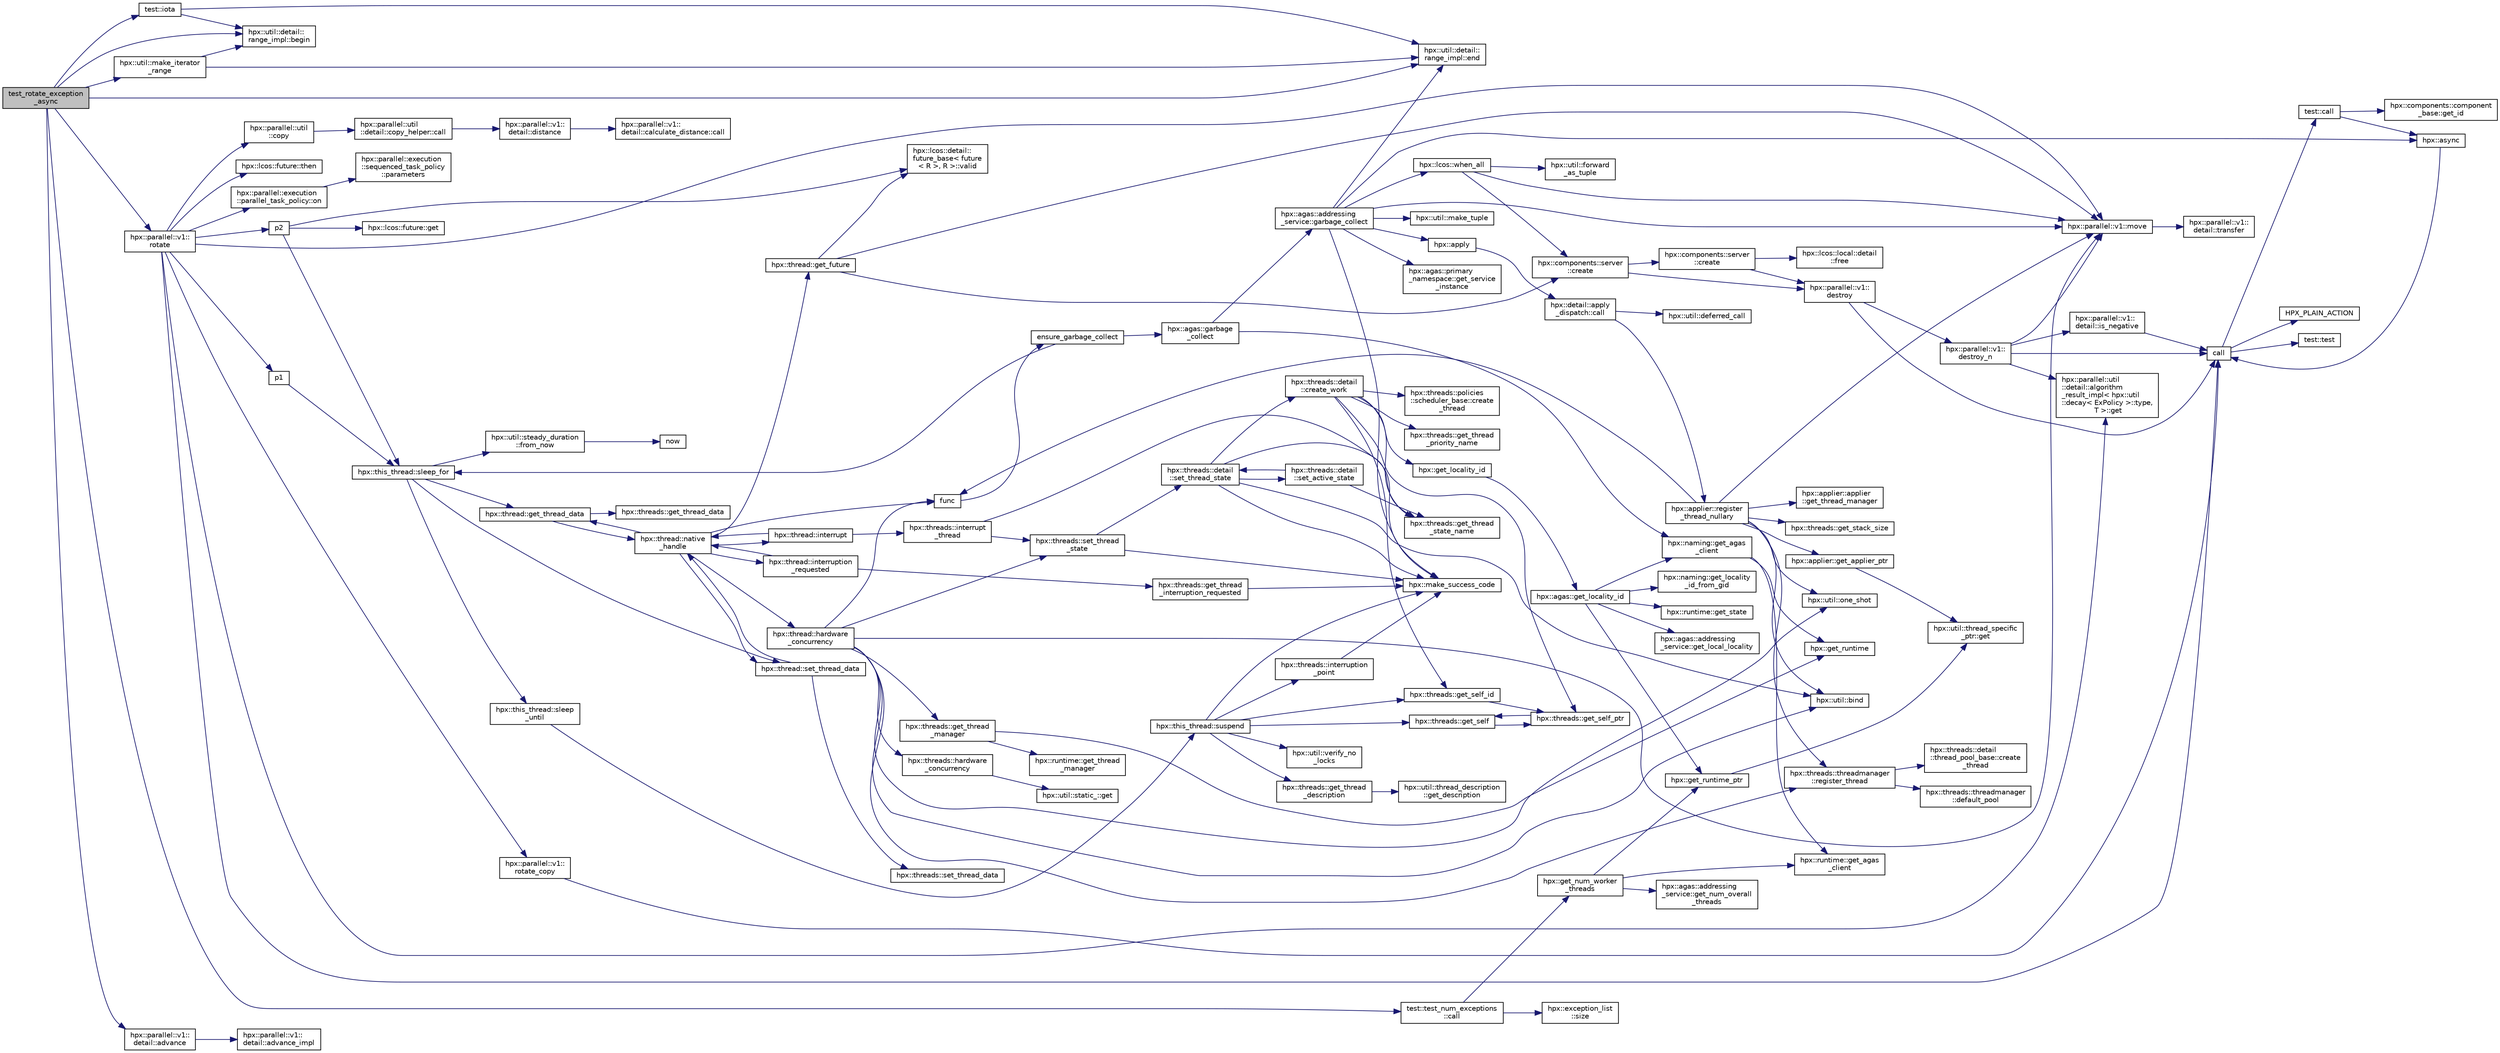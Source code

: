 digraph "test_rotate_exception_async"
{
  edge [fontname="Helvetica",fontsize="10",labelfontname="Helvetica",labelfontsize="10"];
  node [fontname="Helvetica",fontsize="10",shape=record];
  rankdir="LR";
  Node950 [label="test_rotate_exception\l_async",height=0.2,width=0.4,color="black", fillcolor="grey75", style="filled", fontcolor="black"];
  Node950 -> Node951 [color="midnightblue",fontsize="10",style="solid",fontname="Helvetica"];
  Node951 [label="test::iota",height=0.2,width=0.4,color="black", fillcolor="white", style="filled",URL="$df/d04/namespacetest.html#abdbbc37e6fb67287495e853a554c493a"];
  Node951 -> Node952 [color="midnightblue",fontsize="10",style="solid",fontname="Helvetica"];
  Node952 [label="hpx::util::detail::\lrange_impl::begin",height=0.2,width=0.4,color="black", fillcolor="white", style="filled",URL="$d4/d4a/namespacehpx_1_1util_1_1detail_1_1range__impl.html#a31e165df2b865cdd961f35ce938db41a"];
  Node951 -> Node953 [color="midnightblue",fontsize="10",style="solid",fontname="Helvetica"];
  Node953 [label="hpx::util::detail::\lrange_impl::end",height=0.2,width=0.4,color="black", fillcolor="white", style="filled",URL="$d4/d4a/namespacehpx_1_1util_1_1detail_1_1range__impl.html#afb2ea48b0902f52ee4d8b764807b4316"];
  Node950 -> Node952 [color="midnightblue",fontsize="10",style="solid",fontname="Helvetica"];
  Node950 -> Node953 [color="midnightblue",fontsize="10",style="solid",fontname="Helvetica"];
  Node950 -> Node954 [color="midnightblue",fontsize="10",style="solid",fontname="Helvetica"];
  Node954 [label="hpx::parallel::v1::\ldetail::advance",height=0.2,width=0.4,color="black", fillcolor="white", style="filled",URL="$d2/ddd/namespacehpx_1_1parallel_1_1v1_1_1detail.html#ad9fca7bce7b3e3c32302967ffc1fb4a4"];
  Node954 -> Node955 [color="midnightblue",fontsize="10",style="solid",fontname="Helvetica"];
  Node955 [label="hpx::parallel::v1::\ldetail::advance_impl",height=0.2,width=0.4,color="black", fillcolor="white", style="filled",URL="$d2/ddd/namespacehpx_1_1parallel_1_1v1_1_1detail.html#ad4fa62ca115927187e4063b65ee5f317"];
  Node950 -> Node956 [color="midnightblue",fontsize="10",style="solid",fontname="Helvetica"];
  Node956 [label="hpx::parallel::v1::\lrotate",height=0.2,width=0.4,color="black", fillcolor="white", style="filled",URL="$db/db9/namespacehpx_1_1parallel_1_1v1.html#a1186b3f6aa7198ada6c81f987e08f85b"];
  Node956 -> Node957 [color="midnightblue",fontsize="10",style="solid",fontname="Helvetica"];
  Node957 [label="call",height=0.2,width=0.4,color="black", fillcolor="white", style="filled",URL="$d2/d67/promise__1620_8cpp.html#a58357f0b82bc761e1d0b9091ed563a70"];
  Node957 -> Node958 [color="midnightblue",fontsize="10",style="solid",fontname="Helvetica"];
  Node958 [label="test::test",height=0.2,width=0.4,color="black", fillcolor="white", style="filled",URL="$d8/d89/structtest.html#ab42d5ece712d716b04cb3f686f297a26"];
  Node957 -> Node959 [color="midnightblue",fontsize="10",style="solid",fontname="Helvetica"];
  Node959 [label="HPX_PLAIN_ACTION",height=0.2,width=0.4,color="black", fillcolor="white", style="filled",URL="$d2/d67/promise__1620_8cpp.html#ab96aab827a4b1fcaf66cfe0ba83fef23"];
  Node957 -> Node960 [color="midnightblue",fontsize="10",style="solid",fontname="Helvetica"];
  Node960 [label="test::call",height=0.2,width=0.4,color="black", fillcolor="white", style="filled",URL="$d8/d89/structtest.html#aeb29e7ed6518b9426ccf1344c52620ae"];
  Node960 -> Node961 [color="midnightblue",fontsize="10",style="solid",fontname="Helvetica"];
  Node961 [label="hpx::async",height=0.2,width=0.4,color="black", fillcolor="white", style="filled",URL="$d8/d83/namespacehpx.html#acb7d8e37b73b823956ce144f9a57eaa4"];
  Node961 -> Node957 [color="midnightblue",fontsize="10",style="solid",fontname="Helvetica"];
  Node960 -> Node962 [color="midnightblue",fontsize="10",style="solid",fontname="Helvetica"];
  Node962 [label="hpx::components::component\l_base::get_id",height=0.2,width=0.4,color="black", fillcolor="white", style="filled",URL="$d2/de6/classhpx_1_1components_1_1component__base.html#a4c8fd93514039bdf01c48d66d82b19cd"];
  Node956 -> Node963 [color="midnightblue",fontsize="10",style="solid",fontname="Helvetica"];
  Node963 [label="p1",height=0.2,width=0.4,color="black", fillcolor="white", style="filled",URL="$df/da5/future__then_8cpp.html#a8978a24b044bacf963e33824a4c1ac98"];
  Node963 -> Node964 [color="midnightblue",fontsize="10",style="solid",fontname="Helvetica"];
  Node964 [label="hpx::this_thread::sleep_for",height=0.2,width=0.4,color="black", fillcolor="white", style="filled",URL="$d9/d52/namespacehpx_1_1this__thread.html#afc042a5a5fa52eef2d1d177a343435cf"];
  Node964 -> Node965 [color="midnightblue",fontsize="10",style="solid",fontname="Helvetica"];
  Node965 [label="hpx::this_thread::sleep\l_until",height=0.2,width=0.4,color="black", fillcolor="white", style="filled",URL="$d9/d52/namespacehpx_1_1this__thread.html#ae12a853980115b23ff0ab8ca06622658"];
  Node965 -> Node966 [color="midnightblue",fontsize="10",style="solid",fontname="Helvetica"];
  Node966 [label="hpx::this_thread::suspend",height=0.2,width=0.4,color="black", fillcolor="white", style="filled",URL="$d9/d52/namespacehpx_1_1this__thread.html#aca220026fb3014c0881d129fe31c0073"];
  Node966 -> Node967 [color="midnightblue",fontsize="10",style="solid",fontname="Helvetica"];
  Node967 [label="hpx::threads::get_self",height=0.2,width=0.4,color="black", fillcolor="white", style="filled",URL="$d7/d28/namespacehpx_1_1threads.html#a07daf4d6d29233f20d66d41ab7b5b8e8"];
  Node967 -> Node968 [color="midnightblue",fontsize="10",style="solid",fontname="Helvetica"];
  Node968 [label="hpx::threads::get_self_ptr",height=0.2,width=0.4,color="black", fillcolor="white", style="filled",URL="$d7/d28/namespacehpx_1_1threads.html#a22877ae347ad884cde3a51397dad6c53"];
  Node968 -> Node967 [color="midnightblue",fontsize="10",style="solid",fontname="Helvetica"];
  Node966 -> Node969 [color="midnightblue",fontsize="10",style="solid",fontname="Helvetica"];
  Node969 [label="hpx::threads::get_self_id",height=0.2,width=0.4,color="black", fillcolor="white", style="filled",URL="$d7/d28/namespacehpx_1_1threads.html#afafe0f900b9fac3d4ed3c747625c1cfe"];
  Node969 -> Node968 [color="midnightblue",fontsize="10",style="solid",fontname="Helvetica"];
  Node966 -> Node970 [color="midnightblue",fontsize="10",style="solid",fontname="Helvetica"];
  Node970 [label="hpx::threads::interruption\l_point",height=0.2,width=0.4,color="black", fillcolor="white", style="filled",URL="$d7/d28/namespacehpx_1_1threads.html#ada6ec56a12b050707311d8c628089059"];
  Node970 -> Node971 [color="midnightblue",fontsize="10",style="solid",fontname="Helvetica"];
  Node971 [label="hpx::make_success_code",height=0.2,width=0.4,color="black", fillcolor="white", style="filled",URL="$d8/d83/namespacehpx.html#a0e8512a8f49e2a6c8185061181419d8f",tooltip="Returns error_code(hpx::success, \"success\", mode). "];
  Node966 -> Node972 [color="midnightblue",fontsize="10",style="solid",fontname="Helvetica"];
  Node972 [label="hpx::util::verify_no\l_locks",height=0.2,width=0.4,color="black", fillcolor="white", style="filled",URL="$df/dad/namespacehpx_1_1util.html#ae0e1837ee6f09b79b26c2e788d2e9fc9"];
  Node966 -> Node973 [color="midnightblue",fontsize="10",style="solid",fontname="Helvetica"];
  Node973 [label="hpx::threads::get_thread\l_description",height=0.2,width=0.4,color="black", fillcolor="white", style="filled",URL="$d7/d28/namespacehpx_1_1threads.html#a42fc18a7a680f4e8bc633a4b4c956701"];
  Node973 -> Node974 [color="midnightblue",fontsize="10",style="solid",fontname="Helvetica"];
  Node974 [label="hpx::util::thread_description\l::get_description",height=0.2,width=0.4,color="black", fillcolor="white", style="filled",URL="$df/d9e/structhpx_1_1util_1_1thread__description.html#a8c834e14eca6eb228188022577f9f952"];
  Node966 -> Node971 [color="midnightblue",fontsize="10",style="solid",fontname="Helvetica"];
  Node964 -> Node975 [color="midnightblue",fontsize="10",style="solid",fontname="Helvetica"];
  Node975 [label="hpx::util::steady_duration\l::from_now",height=0.2,width=0.4,color="black", fillcolor="white", style="filled",URL="$d9/d4f/classhpx_1_1util_1_1steady__duration.html#a0132206d767cd0f7395507b40111a153"];
  Node975 -> Node976 [color="midnightblue",fontsize="10",style="solid",fontname="Helvetica"];
  Node976 [label="now",height=0.2,width=0.4,color="black", fillcolor="white", style="filled",URL="$de/db3/1d__stencil__1__omp_8cpp.html#a89e9667753dccfac455bd37a7a3a7b16"];
  Node964 -> Node977 [color="midnightblue",fontsize="10",style="solid",fontname="Helvetica"];
  Node977 [label="hpx::thread::get_thread_data",height=0.2,width=0.4,color="black", fillcolor="white", style="filled",URL="$de/d9b/classhpx_1_1thread.html#a4535ef82cec3b953d2c941d20e3e3904"];
  Node977 -> Node978 [color="midnightblue",fontsize="10",style="solid",fontname="Helvetica"];
  Node978 [label="hpx::threads::get_thread_data",height=0.2,width=0.4,color="black", fillcolor="white", style="filled",URL="$d7/d28/namespacehpx_1_1threads.html#a8737931ff6303807225f735b2b384ae4"];
  Node977 -> Node979 [color="midnightblue",fontsize="10",style="solid",fontname="Helvetica"];
  Node979 [label="hpx::thread::native\l_handle",height=0.2,width=0.4,color="black", fillcolor="white", style="filled",URL="$de/d9b/classhpx_1_1thread.html#acf48190d264ab64c1c4ec99d0b421b5a"];
  Node979 -> Node980 [color="midnightblue",fontsize="10",style="solid",fontname="Helvetica"];
  Node980 [label="hpx::thread::hardware\l_concurrency",height=0.2,width=0.4,color="black", fillcolor="white", style="filled",URL="$de/d9b/classhpx_1_1thread.html#a8e4fff210e02485ba493bc3a2a956c03"];
  Node980 -> Node981 [color="midnightblue",fontsize="10",style="solid",fontname="Helvetica"];
  Node981 [label="hpx::threads::hardware\l_concurrency",height=0.2,width=0.4,color="black", fillcolor="white", style="filled",URL="$d7/d28/namespacehpx_1_1threads.html#aa8752a235478d2ad7b5ac467b63ab527"];
  Node981 -> Node982 [color="midnightblue",fontsize="10",style="solid",fontname="Helvetica"];
  Node982 [label="hpx::util::static_::get",height=0.2,width=0.4,color="black", fillcolor="white", style="filled",URL="$d3/dbb/structhpx_1_1util_1_1static__.html#a2967c633948a3bf17a3b5405ef5a8318"];
  Node980 -> Node983 [color="midnightblue",fontsize="10",style="solid",fontname="Helvetica"];
  Node983 [label="func",height=0.2,width=0.4,color="black", fillcolor="white", style="filled",URL="$d8/dfd/id__type__ref__counting__1032_8cpp.html#ab811b86ea5107ffb3351fcaa29d2c652"];
  Node983 -> Node984 [color="midnightblue",fontsize="10",style="solid",fontname="Helvetica"];
  Node984 [label="ensure_garbage_collect",height=0.2,width=0.4,color="black", fillcolor="white", style="filled",URL="$d8/dfd/id__type__ref__counting__1032_8cpp.html#a5264b94bf7c262ac0e521fb290d476d5"];
  Node984 -> Node964 [color="midnightblue",fontsize="10",style="solid",fontname="Helvetica"];
  Node984 -> Node985 [color="midnightblue",fontsize="10",style="solid",fontname="Helvetica"];
  Node985 [label="hpx::agas::garbage\l_collect",height=0.2,width=0.4,color="black", fillcolor="white", style="filled",URL="$dc/d54/namespacehpx_1_1agas.html#a951337adc4f9bd6df00a50737468e911"];
  Node985 -> Node986 [color="midnightblue",fontsize="10",style="solid",fontname="Helvetica"];
  Node986 [label="hpx::naming::get_agas\l_client",height=0.2,width=0.4,color="black", fillcolor="white", style="filled",URL="$d4/dc9/namespacehpx_1_1naming.html#a0408fffd5d34b620712a801b0ae3b032"];
  Node986 -> Node987 [color="midnightblue",fontsize="10",style="solid",fontname="Helvetica"];
  Node987 [label="hpx::get_runtime",height=0.2,width=0.4,color="black", fillcolor="white", style="filled",URL="$d8/d83/namespacehpx.html#aef902cc6c7dd3b9fbadf34d1e850a070"];
  Node986 -> Node988 [color="midnightblue",fontsize="10",style="solid",fontname="Helvetica"];
  Node988 [label="hpx::runtime::get_agas\l_client",height=0.2,width=0.4,color="black", fillcolor="white", style="filled",URL="$d0/d7b/classhpx_1_1runtime.html#aeb5dddd30d6b9861669af8ad44d1a96a"];
  Node985 -> Node989 [color="midnightblue",fontsize="10",style="solid",fontname="Helvetica"];
  Node989 [label="hpx::agas::addressing\l_service::garbage_collect",height=0.2,width=0.4,color="black", fillcolor="white", style="filled",URL="$db/d58/structhpx_1_1agas_1_1addressing__service.html#a87dcae0eacf6e62d5103ebf516d86f63"];
  Node989 -> Node971 [color="midnightblue",fontsize="10",style="solid",fontname="Helvetica"];
  Node989 -> Node990 [color="midnightblue",fontsize="10",style="solid",fontname="Helvetica"];
  Node990 [label="hpx::agas::primary\l_namespace::get_service\l_instance",height=0.2,width=0.4,color="black", fillcolor="white", style="filled",URL="$d1/d43/structhpx_1_1agas_1_1primary__namespace.html#a7630ff0f30ff8c23b13b4672c5350e2e"];
  Node989 -> Node991 [color="midnightblue",fontsize="10",style="solid",fontname="Helvetica"];
  Node991 [label="hpx::util::make_tuple",height=0.2,width=0.4,color="black", fillcolor="white", style="filled",URL="$df/dad/namespacehpx_1_1util.html#a06fa74211a987d208e013f400a9f5328"];
  Node989 -> Node953 [color="midnightblue",fontsize="10",style="solid",fontname="Helvetica"];
  Node989 -> Node992 [color="midnightblue",fontsize="10",style="solid",fontname="Helvetica"];
  Node992 [label="hpx::apply",height=0.2,width=0.4,color="black", fillcolor="white", style="filled",URL="$d8/d83/namespacehpx.html#aa87762f0db0731d385f3fdfdb25d59fc"];
  Node992 -> Node993 [color="midnightblue",fontsize="10",style="solid",fontname="Helvetica"];
  Node993 [label="hpx::detail::apply\l_dispatch::call",height=0.2,width=0.4,color="black", fillcolor="white", style="filled",URL="$db/de8/structhpx_1_1detail_1_1apply__dispatch.html#a0755fab16d281e74bcff0f8045be9459"];
  Node993 -> Node994 [color="midnightblue",fontsize="10",style="solid",fontname="Helvetica"];
  Node994 [label="hpx::applier::register\l_thread_nullary",height=0.2,width=0.4,color="black", fillcolor="white", style="filled",URL="$d8/dcb/namespacehpx_1_1applier.html#a401cd1145927e58d74d1eb52aaccd936"];
  Node994 -> Node995 [color="midnightblue",fontsize="10",style="solid",fontname="Helvetica"];
  Node995 [label="hpx::applier::get_applier_ptr",height=0.2,width=0.4,color="black", fillcolor="white", style="filled",URL="$d8/dcb/namespacehpx_1_1applier.html#a617483cf2b77ad3a0aa428ade7b35299"];
  Node995 -> Node996 [color="midnightblue",fontsize="10",style="solid",fontname="Helvetica"];
  Node996 [label="hpx::util::thread_specific\l_ptr::get",height=0.2,width=0.4,color="black", fillcolor="white", style="filled",URL="$d4/d4c/structhpx_1_1util_1_1thread__specific__ptr.html#a3b27d8520710478aa41d1f74206bdba9"];
  Node994 -> Node983 [color="midnightblue",fontsize="10",style="solid",fontname="Helvetica"];
  Node994 -> Node997 [color="midnightblue",fontsize="10",style="solid",fontname="Helvetica"];
  Node997 [label="hpx::util::bind",height=0.2,width=0.4,color="black", fillcolor="white", style="filled",URL="$df/dad/namespacehpx_1_1util.html#ad844caedf82a0173d6909d910c3e48c6"];
  Node994 -> Node998 [color="midnightblue",fontsize="10",style="solid",fontname="Helvetica"];
  Node998 [label="hpx::util::one_shot",height=0.2,width=0.4,color="black", fillcolor="white", style="filled",URL="$df/dad/namespacehpx_1_1util.html#a273e61be42a72415291e0ec0a4f28c7a"];
  Node994 -> Node999 [color="midnightblue",fontsize="10",style="solid",fontname="Helvetica"];
  Node999 [label="hpx::parallel::v1::move",height=0.2,width=0.4,color="black", fillcolor="white", style="filled",URL="$db/db9/namespacehpx_1_1parallel_1_1v1.html#aa7c4ede081ce786c9d1eb1adff495cfc"];
  Node999 -> Node1000 [color="midnightblue",fontsize="10",style="solid",fontname="Helvetica"];
  Node1000 [label="hpx::parallel::v1::\ldetail::transfer",height=0.2,width=0.4,color="black", fillcolor="white", style="filled",URL="$d2/ddd/namespacehpx_1_1parallel_1_1v1_1_1detail.html#ab1b56a05e1885ca7cc7ffa1804dd2f3c"];
  Node994 -> Node1001 [color="midnightblue",fontsize="10",style="solid",fontname="Helvetica"];
  Node1001 [label="hpx::threads::get_stack_size",height=0.2,width=0.4,color="black", fillcolor="white", style="filled",URL="$d7/d28/namespacehpx_1_1threads.html#af597241b3c2785150be206737ca04aa6",tooltip="The get_stack_size function is part of the thread related API. It. "];
  Node994 -> Node1002 [color="midnightblue",fontsize="10",style="solid",fontname="Helvetica"];
  Node1002 [label="hpx::applier::applier\l::get_thread_manager",height=0.2,width=0.4,color="black", fillcolor="white", style="filled",URL="$da/dcb/classhpx_1_1applier_1_1applier.html#acc36d583973701e573be39da97bba866",tooltip="Access the thread-manager instance associated with this applier. "];
  Node994 -> Node1003 [color="midnightblue",fontsize="10",style="solid",fontname="Helvetica"];
  Node1003 [label="hpx::threads::threadmanager\l::register_thread",height=0.2,width=0.4,color="black", fillcolor="white", style="filled",URL="$d5/daa/classhpx_1_1threads_1_1threadmanager.html#a7f79c7578e08a60ca45eb276ce8133d8"];
  Node1003 -> Node1004 [color="midnightblue",fontsize="10",style="solid",fontname="Helvetica"];
  Node1004 [label="hpx::threads::threadmanager\l::default_pool",height=0.2,width=0.4,color="black", fillcolor="white", style="filled",URL="$d5/daa/classhpx_1_1threads_1_1threadmanager.html#a851f067d03b5dd1c5e6a9a6a841e05df"];
  Node1003 -> Node1005 [color="midnightblue",fontsize="10",style="solid",fontname="Helvetica"];
  Node1005 [label="hpx::threads::detail\l::thread_pool_base::create\l_thread",height=0.2,width=0.4,color="black", fillcolor="white", style="filled",URL="$de/dae/classhpx_1_1threads_1_1detail_1_1thread__pool__base.html#ad35d3779eef6f4528e62a26d71b34b34"];
  Node993 -> Node1006 [color="midnightblue",fontsize="10",style="solid",fontname="Helvetica"];
  Node1006 [label="hpx::util::deferred_call",height=0.2,width=0.4,color="black", fillcolor="white", style="filled",URL="$df/dad/namespacehpx_1_1util.html#acdded623c658a7a3436f7e76bc9d881c"];
  Node989 -> Node999 [color="midnightblue",fontsize="10",style="solid",fontname="Helvetica"];
  Node989 -> Node961 [color="midnightblue",fontsize="10",style="solid",fontname="Helvetica"];
  Node989 -> Node1007 [color="midnightblue",fontsize="10",style="solid",fontname="Helvetica"];
  Node1007 [label="hpx::lcos::when_all",height=0.2,width=0.4,color="black", fillcolor="white", style="filled",URL="$d2/dc9/namespacehpx_1_1lcos.html#a1a6fb024d8690923fb185d5aee204d54"];
  Node1007 -> Node1008 [color="midnightblue",fontsize="10",style="solid",fontname="Helvetica"];
  Node1008 [label="hpx::util::forward\l_as_tuple",height=0.2,width=0.4,color="black", fillcolor="white", style="filled",URL="$df/dad/namespacehpx_1_1util.html#ab7c31e3f24c3302a4f67b6735a6fa597"];
  Node1007 -> Node999 [color="midnightblue",fontsize="10",style="solid",fontname="Helvetica"];
  Node1007 -> Node1009 [color="midnightblue",fontsize="10",style="solid",fontname="Helvetica"];
  Node1009 [label="hpx::components::server\l::create",height=0.2,width=0.4,color="black", fillcolor="white", style="filled",URL="$d2/da2/namespacehpx_1_1components_1_1server.html#ac776c89f3d68ceb910e8cee9fa937ab4",tooltip="Create arrays of components using their default constructor. "];
  Node1009 -> Node1010 [color="midnightblue",fontsize="10",style="solid",fontname="Helvetica"];
  Node1010 [label="hpx::components::server\l::create",height=0.2,width=0.4,color="black", fillcolor="white", style="filled",URL="$d2/da2/namespacehpx_1_1components_1_1server.html#a77d26de181c97b444565e230577981bd"];
  Node1010 -> Node1011 [color="midnightblue",fontsize="10",style="solid",fontname="Helvetica"];
  Node1011 [label="hpx::lcos::local::detail\l::free",height=0.2,width=0.4,color="black", fillcolor="white", style="filled",URL="$d4/dcb/namespacehpx_1_1lcos_1_1local_1_1detail.html#a55a940f019734e9bb045dc123cd80e48"];
  Node1010 -> Node1012 [color="midnightblue",fontsize="10",style="solid",fontname="Helvetica"];
  Node1012 [label="hpx::parallel::v1::\ldestroy",height=0.2,width=0.4,color="black", fillcolor="white", style="filled",URL="$db/db9/namespacehpx_1_1parallel_1_1v1.html#acf303558375048e8a7cc9a2c2e09477f"];
  Node1012 -> Node957 [color="midnightblue",fontsize="10",style="solid",fontname="Helvetica"];
  Node1012 -> Node1013 [color="midnightblue",fontsize="10",style="solid",fontname="Helvetica"];
  Node1013 [label="hpx::parallel::v1::\ldestroy_n",height=0.2,width=0.4,color="black", fillcolor="white", style="filled",URL="$db/db9/namespacehpx_1_1parallel_1_1v1.html#a71d0691132a300690163f5636bcd5bd3"];
  Node1013 -> Node1014 [color="midnightblue",fontsize="10",style="solid",fontname="Helvetica"];
  Node1014 [label="hpx::parallel::v1::\ldetail::is_negative",height=0.2,width=0.4,color="black", fillcolor="white", style="filled",URL="$d2/ddd/namespacehpx_1_1parallel_1_1v1_1_1detail.html#adf2e40fc4b20ad0fd442ee3118a4d527"];
  Node1014 -> Node957 [color="midnightblue",fontsize="10",style="solid",fontname="Helvetica"];
  Node1013 -> Node1015 [color="midnightblue",fontsize="10",style="solid",fontname="Helvetica"];
  Node1015 [label="hpx::parallel::util\l::detail::algorithm\l_result_impl\< hpx::util\l::decay\< ExPolicy \>::type,\l T \>::get",height=0.2,width=0.4,color="black", fillcolor="white", style="filled",URL="$d2/d42/structhpx_1_1parallel_1_1util_1_1detail_1_1algorithm__result__impl.html#ab5b051e8ec74eff5e0e62fd63f5d377e"];
  Node1013 -> Node999 [color="midnightblue",fontsize="10",style="solid",fontname="Helvetica"];
  Node1013 -> Node957 [color="midnightblue",fontsize="10",style="solid",fontname="Helvetica"];
  Node1009 -> Node1012 [color="midnightblue",fontsize="10",style="solid",fontname="Helvetica"];
  Node980 -> Node997 [color="midnightblue",fontsize="10",style="solid",fontname="Helvetica"];
  Node980 -> Node998 [color="midnightblue",fontsize="10",style="solid",fontname="Helvetica"];
  Node980 -> Node999 [color="midnightblue",fontsize="10",style="solid",fontname="Helvetica"];
  Node980 -> Node1016 [color="midnightblue",fontsize="10",style="solid",fontname="Helvetica"];
  Node1016 [label="hpx::threads::get_thread\l_manager",height=0.2,width=0.4,color="black", fillcolor="white", style="filled",URL="$d7/d28/namespacehpx_1_1threads.html#a076973c3a53beadde7d967e22c4f6cce"];
  Node1016 -> Node987 [color="midnightblue",fontsize="10",style="solid",fontname="Helvetica"];
  Node1016 -> Node1017 [color="midnightblue",fontsize="10",style="solid",fontname="Helvetica"];
  Node1017 [label="hpx::runtime::get_thread\l_manager",height=0.2,width=0.4,color="black", fillcolor="white", style="filled",URL="$d0/d7b/classhpx_1_1runtime.html#a865b12d57fcd44a8d3dda3e35414f563"];
  Node980 -> Node1003 [color="midnightblue",fontsize="10",style="solid",fontname="Helvetica"];
  Node980 -> Node1018 [color="midnightblue",fontsize="10",style="solid",fontname="Helvetica"];
  Node1018 [label="hpx::threads::set_thread\l_state",height=0.2,width=0.4,color="black", fillcolor="white", style="filled",URL="$d7/d28/namespacehpx_1_1threads.html#ac0690ad16ad778bcc79dcd727cc33025",tooltip="Set the thread state of the thread referenced by the thread_id id. "];
  Node1018 -> Node971 [color="midnightblue",fontsize="10",style="solid",fontname="Helvetica"];
  Node1018 -> Node1019 [color="midnightblue",fontsize="10",style="solid",fontname="Helvetica"];
  Node1019 [label="hpx::threads::detail\l::set_thread_state",height=0.2,width=0.4,color="black", fillcolor="white", style="filled",URL="$d2/dd1/namespacehpx_1_1threads_1_1detail.html#af85ddc854c4a149bf1738eb1b111b9ab"];
  Node1019 -> Node1020 [color="midnightblue",fontsize="10",style="solid",fontname="Helvetica"];
  Node1020 [label="hpx::threads::get_thread\l_state_name",height=0.2,width=0.4,color="black", fillcolor="white", style="filled",URL="$d7/d28/namespacehpx_1_1threads.html#a26f91ea8d2195f165c033241c5cd11db"];
  Node1019 -> Node971 [color="midnightblue",fontsize="10",style="solid",fontname="Helvetica"];
  Node1019 -> Node997 [color="midnightblue",fontsize="10",style="solid",fontname="Helvetica"];
  Node1019 -> Node1021 [color="midnightblue",fontsize="10",style="solid",fontname="Helvetica"];
  Node1021 [label="hpx::threads::detail\l::set_active_state",height=0.2,width=0.4,color="black", fillcolor="white", style="filled",URL="$d2/dd1/namespacehpx_1_1threads_1_1detail.html#a45884a5bf04ad66a4f259231a3947e76"];
  Node1021 -> Node1020 [color="midnightblue",fontsize="10",style="solid",fontname="Helvetica"];
  Node1021 -> Node1019 [color="midnightblue",fontsize="10",style="solid",fontname="Helvetica"];
  Node1019 -> Node1022 [color="midnightblue",fontsize="10",style="solid",fontname="Helvetica"];
  Node1022 [label="hpx::threads::detail\l::create_work",height=0.2,width=0.4,color="black", fillcolor="white", style="filled",URL="$d2/dd1/namespacehpx_1_1threads_1_1detail.html#ae22384a3c1b1a1940032fad068fb54b1"];
  Node1022 -> Node1020 [color="midnightblue",fontsize="10",style="solid",fontname="Helvetica"];
  Node1022 -> Node1023 [color="midnightblue",fontsize="10",style="solid",fontname="Helvetica"];
  Node1023 [label="hpx::threads::get_thread\l_priority_name",height=0.2,width=0.4,color="black", fillcolor="white", style="filled",URL="$d7/d28/namespacehpx_1_1threads.html#a9c6b2fec0c1cf5b06ff83ce756ca6d42"];
  Node1022 -> Node968 [color="midnightblue",fontsize="10",style="solid",fontname="Helvetica"];
  Node1022 -> Node969 [color="midnightblue",fontsize="10",style="solid",fontname="Helvetica"];
  Node1022 -> Node1024 [color="midnightblue",fontsize="10",style="solid",fontname="Helvetica"];
  Node1024 [label="hpx::get_locality_id",height=0.2,width=0.4,color="black", fillcolor="white", style="filled",URL="$d8/d83/namespacehpx.html#a158d7c54a657bb364c1704033010697b",tooltip="Return the number of the locality this function is being called from. "];
  Node1024 -> Node1025 [color="midnightblue",fontsize="10",style="solid",fontname="Helvetica"];
  Node1025 [label="hpx::agas::get_locality_id",height=0.2,width=0.4,color="black", fillcolor="white", style="filled",URL="$dc/d54/namespacehpx_1_1agas.html#a491cc2ddecdf0f1a9129900caa6a4d3e"];
  Node1025 -> Node1026 [color="midnightblue",fontsize="10",style="solid",fontname="Helvetica"];
  Node1026 [label="hpx::get_runtime_ptr",height=0.2,width=0.4,color="black", fillcolor="white", style="filled",URL="$d8/d83/namespacehpx.html#af29daf2bb3e01b4d6495a1742b6cce64"];
  Node1026 -> Node996 [color="midnightblue",fontsize="10",style="solid",fontname="Helvetica"];
  Node1025 -> Node1027 [color="midnightblue",fontsize="10",style="solid",fontname="Helvetica"];
  Node1027 [label="hpx::runtime::get_state",height=0.2,width=0.4,color="black", fillcolor="white", style="filled",URL="$d0/d7b/classhpx_1_1runtime.html#ab405f80e060dac95d624520f38b0524c"];
  Node1025 -> Node986 [color="midnightblue",fontsize="10",style="solid",fontname="Helvetica"];
  Node1025 -> Node1028 [color="midnightblue",fontsize="10",style="solid",fontname="Helvetica"];
  Node1028 [label="hpx::agas::addressing\l_service::get_local_locality",height=0.2,width=0.4,color="black", fillcolor="white", style="filled",URL="$db/d58/structhpx_1_1agas_1_1addressing__service.html#ab52c19a37c2a7a006c6c15f90ad0539c"];
  Node1025 -> Node1029 [color="midnightblue",fontsize="10",style="solid",fontname="Helvetica"];
  Node1029 [label="hpx::naming::get_locality\l_id_from_gid",height=0.2,width=0.4,color="black", fillcolor="white", style="filled",URL="$d4/dc9/namespacehpx_1_1naming.html#a7fd43037784560bd04fda9b49e33529f"];
  Node1022 -> Node1030 [color="midnightblue",fontsize="10",style="solid",fontname="Helvetica"];
  Node1030 [label="hpx::threads::policies\l::scheduler_base::create\l_thread",height=0.2,width=0.4,color="black", fillcolor="white", style="filled",URL="$dd/d7e/structhpx_1_1threads_1_1policies_1_1scheduler__base.html#ad3b05cd7f363cc8e8410ce368c3794e0"];
  Node979 -> Node1031 [color="midnightblue",fontsize="10",style="solid",fontname="Helvetica"];
  Node1031 [label="hpx::thread::interrupt",height=0.2,width=0.4,color="black", fillcolor="white", style="filled",URL="$de/d9b/classhpx_1_1thread.html#ac34d0d033aa743c476a79dbc2e1a8a39"];
  Node1031 -> Node1032 [color="midnightblue",fontsize="10",style="solid",fontname="Helvetica"];
  Node1032 [label="hpx::threads::interrupt\l_thread",height=0.2,width=0.4,color="black", fillcolor="white", style="filled",URL="$d7/d28/namespacehpx_1_1threads.html#a6bdda1a2aab61b9b13d274b5155d7e73"];
  Node1032 -> Node971 [color="midnightblue",fontsize="10",style="solid",fontname="Helvetica"];
  Node1032 -> Node1018 [color="midnightblue",fontsize="10",style="solid",fontname="Helvetica"];
  Node1031 -> Node979 [color="midnightblue",fontsize="10",style="solid",fontname="Helvetica"];
  Node979 -> Node1033 [color="midnightblue",fontsize="10",style="solid",fontname="Helvetica"];
  Node1033 [label="hpx::thread::interruption\l_requested",height=0.2,width=0.4,color="black", fillcolor="white", style="filled",URL="$de/d9b/classhpx_1_1thread.html#a33276bb4c20bbb0b1978944e18ef71b8"];
  Node1033 -> Node1034 [color="midnightblue",fontsize="10",style="solid",fontname="Helvetica"];
  Node1034 [label="hpx::threads::get_thread\l_interruption_requested",height=0.2,width=0.4,color="black", fillcolor="white", style="filled",URL="$d7/d28/namespacehpx_1_1threads.html#ae64a7fdb8b5c8bac7be0c8282672a03b"];
  Node1034 -> Node971 [color="midnightblue",fontsize="10",style="solid",fontname="Helvetica"];
  Node1033 -> Node979 [color="midnightblue",fontsize="10",style="solid",fontname="Helvetica"];
  Node979 -> Node1035 [color="midnightblue",fontsize="10",style="solid",fontname="Helvetica"];
  Node1035 [label="hpx::thread::get_future",height=0.2,width=0.4,color="black", fillcolor="white", style="filled",URL="$de/d9b/classhpx_1_1thread.html#a87fdb0d8da826366fc190ed224900a64"];
  Node1035 -> Node1036 [color="midnightblue",fontsize="10",style="solid",fontname="Helvetica"];
  Node1036 [label="hpx::lcos::detail::\lfuture_base\< future\l\< R \>, R \>::valid",height=0.2,width=0.4,color="black", fillcolor="white", style="filled",URL="$d5/dd7/classhpx_1_1lcos_1_1detail_1_1future__base.html#aaf7beb7374815614363033bd96573e75"];
  Node1035 -> Node1009 [color="midnightblue",fontsize="10",style="solid",fontname="Helvetica"];
  Node1035 -> Node999 [color="midnightblue",fontsize="10",style="solid",fontname="Helvetica"];
  Node979 -> Node977 [color="midnightblue",fontsize="10",style="solid",fontname="Helvetica"];
  Node979 -> Node1037 [color="midnightblue",fontsize="10",style="solid",fontname="Helvetica"];
  Node1037 [label="hpx::thread::set_thread_data",height=0.2,width=0.4,color="black", fillcolor="white", style="filled",URL="$de/d9b/classhpx_1_1thread.html#a7317a3cf5251f3b33c990449570d4cea"];
  Node1037 -> Node1038 [color="midnightblue",fontsize="10",style="solid",fontname="Helvetica"];
  Node1038 [label="hpx::threads::set_thread_data",height=0.2,width=0.4,color="black", fillcolor="white", style="filled",URL="$d7/d28/namespacehpx_1_1threads.html#a00a625acc149fce3ae38e4340454acf7"];
  Node1037 -> Node979 [color="midnightblue",fontsize="10",style="solid",fontname="Helvetica"];
  Node979 -> Node983 [color="midnightblue",fontsize="10",style="solid",fontname="Helvetica"];
  Node964 -> Node1037 [color="midnightblue",fontsize="10",style="solid",fontname="Helvetica"];
  Node956 -> Node1039 [color="midnightblue",fontsize="10",style="solid",fontname="Helvetica"];
  Node1039 [label="hpx::parallel::util\l::copy",height=0.2,width=0.4,color="black", fillcolor="white", style="filled",URL="$df/dc6/namespacehpx_1_1parallel_1_1util.html#a3c9a6e04890282cd683a3f8449a11d1d"];
  Node1039 -> Node1040 [color="midnightblue",fontsize="10",style="solid",fontname="Helvetica"];
  Node1040 [label="hpx::parallel::util\l::detail::copy_helper::call",height=0.2,width=0.4,color="black", fillcolor="white", style="filled",URL="$db/d59/structhpx_1_1parallel_1_1util_1_1detail_1_1copy__helper.html#ac801832edc0b6a84595880bb4613cb60"];
  Node1040 -> Node1041 [color="midnightblue",fontsize="10",style="solid",fontname="Helvetica"];
  Node1041 [label="hpx::parallel::v1::\ldetail::distance",height=0.2,width=0.4,color="black", fillcolor="white", style="filled",URL="$d2/ddd/namespacehpx_1_1parallel_1_1v1_1_1detail.html#a6bea3c6a5f470cad11f27ee6bab4a33f"];
  Node1041 -> Node1042 [color="midnightblue",fontsize="10",style="solid",fontname="Helvetica"];
  Node1042 [label="hpx::parallel::v1::\ldetail::calculate_distance::call",height=0.2,width=0.4,color="black", fillcolor="white", style="filled",URL="$db/dfa/structhpx_1_1parallel_1_1v1_1_1detail_1_1calculate__distance.html#a950a6627830a7d019ac0e734b0a447bf"];
  Node956 -> Node1043 [color="midnightblue",fontsize="10",style="solid",fontname="Helvetica"];
  Node1043 [label="p2",height=0.2,width=0.4,color="black", fillcolor="white", style="filled",URL="$df/da5/future__then_8cpp.html#a0dabf50b87b0ab6126c07663b7c82650"];
  Node1043 -> Node1036 [color="midnightblue",fontsize="10",style="solid",fontname="Helvetica"];
  Node1043 -> Node1044 [color="midnightblue",fontsize="10",style="solid",fontname="Helvetica"];
  Node1044 [label="hpx::lcos::future::get",height=0.2,width=0.4,color="black", fillcolor="white", style="filled",URL="$d0/d33/classhpx_1_1lcos_1_1future.html#a8c28269486d5620ac48af349f17bb41c"];
  Node1043 -> Node964 [color="midnightblue",fontsize="10",style="solid",fontname="Helvetica"];
  Node956 -> Node999 [color="midnightblue",fontsize="10",style="solid",fontname="Helvetica"];
  Node956 -> Node1045 [color="midnightblue",fontsize="10",style="solid",fontname="Helvetica"];
  Node1045 [label="hpx::parallel::execution\l::parallel_task_policy::on",height=0.2,width=0.4,color="black", fillcolor="white", style="filled",URL="$da/d55/structhpx_1_1parallel_1_1execution_1_1parallel__task__policy.html#a0cb10e7de3382338815d253e4fec1171"];
  Node1045 -> Node1046 [color="midnightblue",fontsize="10",style="solid",fontname="Helvetica"];
  Node1046 [label="hpx::parallel::execution\l::sequenced_task_policy\l::parameters",height=0.2,width=0.4,color="black", fillcolor="white", style="filled",URL="$d1/da8/structhpx_1_1parallel_1_1execution_1_1sequenced__task__policy.html#a9f94a35b705ff48867e24a1e3f527c08",tooltip="Return the associated executor parameters object. "];
  Node956 -> Node1047 [color="midnightblue",fontsize="10",style="solid",fontname="Helvetica"];
  Node1047 [label="hpx::lcos::future::then",height=0.2,width=0.4,color="black", fillcolor="white", style="filled",URL="$d0/d33/classhpx_1_1lcos_1_1future.html#a17045dee172c36e208b2cbd400fa8797"];
  Node956 -> Node1048 [color="midnightblue",fontsize="10",style="solid",fontname="Helvetica"];
  Node1048 [label="hpx::parallel::v1::\lrotate_copy",height=0.2,width=0.4,color="black", fillcolor="white", style="filled",URL="$db/db9/namespacehpx_1_1parallel_1_1v1.html#ab73994e7536357719010324cabbb6532"];
  Node1048 -> Node957 [color="midnightblue",fontsize="10",style="solid",fontname="Helvetica"];
  Node956 -> Node1015 [color="midnightblue",fontsize="10",style="solid",fontname="Helvetica"];
  Node950 -> Node1049 [color="midnightblue",fontsize="10",style="solid",fontname="Helvetica"];
  Node1049 [label="hpx::util::make_iterator\l_range",height=0.2,width=0.4,color="black", fillcolor="white", style="filled",URL="$df/dad/namespacehpx_1_1util.html#a49707ae2d183b9b09845ed3d17655a28"];
  Node1049 -> Node952 [color="midnightblue",fontsize="10",style="solid",fontname="Helvetica"];
  Node1049 -> Node953 [color="midnightblue",fontsize="10",style="solid",fontname="Helvetica"];
  Node950 -> Node1050 [color="midnightblue",fontsize="10",style="solid",fontname="Helvetica"];
  Node1050 [label="test::test_num_exceptions\l::call",height=0.2,width=0.4,color="black", fillcolor="white", style="filled",URL="$da/ddb/structtest_1_1test__num__exceptions.html#a2c1e3b76f9abd4d358ae0258203b90b7"];
  Node1050 -> Node1051 [color="midnightblue",fontsize="10",style="solid",fontname="Helvetica"];
  Node1051 [label="hpx::exception_list\l::size",height=0.2,width=0.4,color="black", fillcolor="white", style="filled",URL="$d2/def/classhpx_1_1exception__list.html#ae4e3e1b70e8185033656d891749a234e"];
  Node1050 -> Node1052 [color="midnightblue",fontsize="10",style="solid",fontname="Helvetica"];
  Node1052 [label="hpx::get_num_worker\l_threads",height=0.2,width=0.4,color="black", fillcolor="white", style="filled",URL="$d8/d83/namespacehpx.html#ae0cb050327ed37e6863061bd1761409e",tooltip="Return the number of worker OS- threads used to execute HPX threads. "];
  Node1052 -> Node1026 [color="midnightblue",fontsize="10",style="solid",fontname="Helvetica"];
  Node1052 -> Node988 [color="midnightblue",fontsize="10",style="solid",fontname="Helvetica"];
  Node1052 -> Node1053 [color="midnightblue",fontsize="10",style="solid",fontname="Helvetica"];
  Node1053 [label="hpx::agas::addressing\l_service::get_num_overall\l_threads",height=0.2,width=0.4,color="black", fillcolor="white", style="filled",URL="$db/d58/structhpx_1_1agas_1_1addressing__service.html#a55800470ad2b28e283653df58d59ec49"];
}
